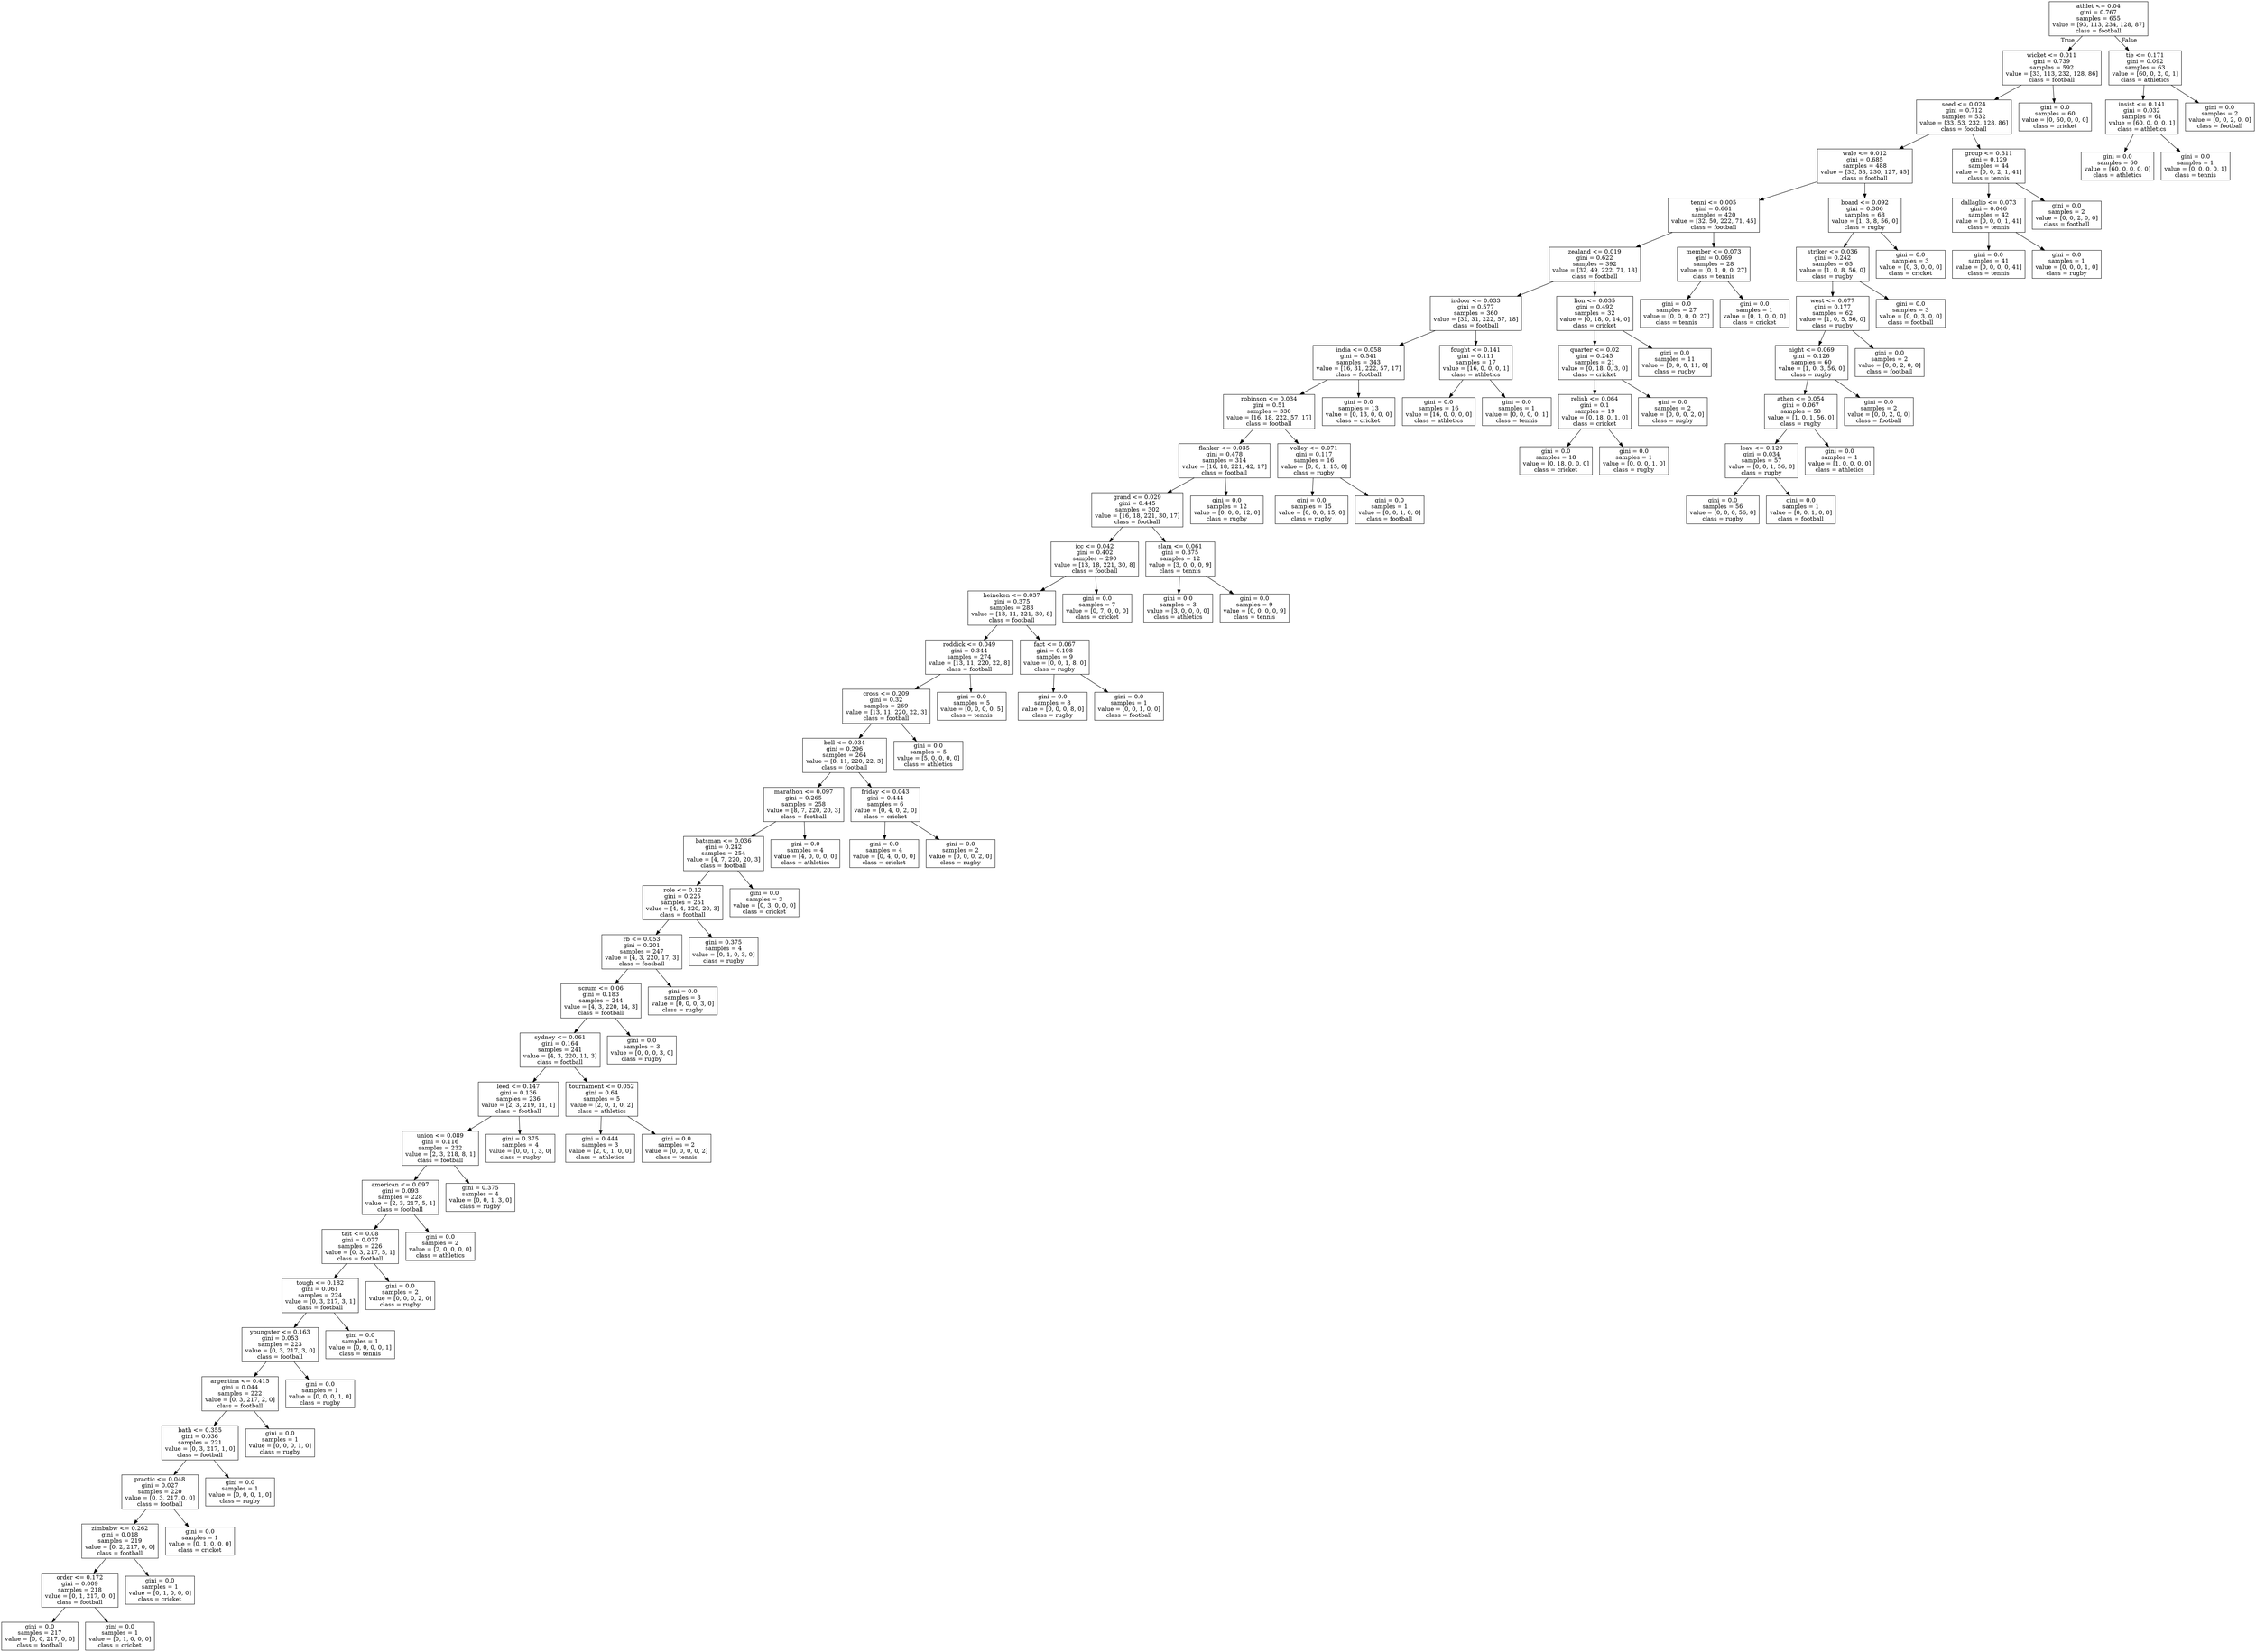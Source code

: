 digraph Tree {
node [shape=box] ;
0 [label="athlet <= 0.04\ngini = 0.767\nsamples = 655\nvalue = [93, 113, 234, 128, 87]\nclass = football"] ;
1 [label="wicket <= 0.011\ngini = 0.739\nsamples = 592\nvalue = [33, 113, 232, 128, 86]\nclass = football"] ;
0 -> 1 [labeldistance=2.5, labelangle=45, headlabel="True"] ;
2 [label="seed <= 0.024\ngini = 0.712\nsamples = 532\nvalue = [33, 53, 232, 128, 86]\nclass = football"] ;
1 -> 2 ;
3 [label="wale <= 0.012\ngini = 0.685\nsamples = 488\nvalue = [33, 53, 230, 127, 45]\nclass = football"] ;
2 -> 3 ;
4 [label="tenni <= 0.005\ngini = 0.661\nsamples = 420\nvalue = [32, 50, 222, 71, 45]\nclass = football"] ;
3 -> 4 ;
5 [label="zealand <= 0.019\ngini = 0.622\nsamples = 392\nvalue = [32, 49, 222, 71, 18]\nclass = football"] ;
4 -> 5 ;
6 [label="indoor <= 0.033\ngini = 0.577\nsamples = 360\nvalue = [32, 31, 222, 57, 18]\nclass = football"] ;
5 -> 6 ;
7 [label="india <= 0.058\ngini = 0.541\nsamples = 343\nvalue = [16, 31, 222, 57, 17]\nclass = football"] ;
6 -> 7 ;
8 [label="robinson <= 0.034\ngini = 0.51\nsamples = 330\nvalue = [16, 18, 222, 57, 17]\nclass = football"] ;
7 -> 8 ;
9 [label="flanker <= 0.035\ngini = 0.478\nsamples = 314\nvalue = [16, 18, 221, 42, 17]\nclass = football"] ;
8 -> 9 ;
10 [label="grand <= 0.029\ngini = 0.445\nsamples = 302\nvalue = [16, 18, 221, 30, 17]\nclass = football"] ;
9 -> 10 ;
11 [label="icc <= 0.042\ngini = 0.402\nsamples = 290\nvalue = [13, 18, 221, 30, 8]\nclass = football"] ;
10 -> 11 ;
12 [label="heineken <= 0.037\ngini = 0.375\nsamples = 283\nvalue = [13, 11, 221, 30, 8]\nclass = football"] ;
11 -> 12 ;
13 [label="roddick <= 0.049\ngini = 0.344\nsamples = 274\nvalue = [13, 11, 220, 22, 8]\nclass = football"] ;
12 -> 13 ;
14 [label="cross <= 0.209\ngini = 0.32\nsamples = 269\nvalue = [13, 11, 220, 22, 3]\nclass = football"] ;
13 -> 14 ;
15 [label="bell <= 0.034\ngini = 0.296\nsamples = 264\nvalue = [8, 11, 220, 22, 3]\nclass = football"] ;
14 -> 15 ;
16 [label="marathon <= 0.097\ngini = 0.265\nsamples = 258\nvalue = [8, 7, 220, 20, 3]\nclass = football"] ;
15 -> 16 ;
17 [label="batsman <= 0.036\ngini = 0.242\nsamples = 254\nvalue = [4, 7, 220, 20, 3]\nclass = football"] ;
16 -> 17 ;
18 [label="role <= 0.12\ngini = 0.225\nsamples = 251\nvalue = [4, 4, 220, 20, 3]\nclass = football"] ;
17 -> 18 ;
19 [label="rb <= 0.053\ngini = 0.201\nsamples = 247\nvalue = [4, 3, 220, 17, 3]\nclass = football"] ;
18 -> 19 ;
20 [label="scrum <= 0.06\ngini = 0.183\nsamples = 244\nvalue = [4, 3, 220, 14, 3]\nclass = football"] ;
19 -> 20 ;
21 [label="sydney <= 0.061\ngini = 0.164\nsamples = 241\nvalue = [4, 3, 220, 11, 3]\nclass = football"] ;
20 -> 21 ;
22 [label="leed <= 0.147\ngini = 0.136\nsamples = 236\nvalue = [2, 3, 219, 11, 1]\nclass = football"] ;
21 -> 22 ;
23 [label="union <= 0.089\ngini = 0.116\nsamples = 232\nvalue = [2, 3, 218, 8, 1]\nclass = football"] ;
22 -> 23 ;
24 [label="american <= 0.097\ngini = 0.093\nsamples = 228\nvalue = [2, 3, 217, 5, 1]\nclass = football"] ;
23 -> 24 ;
25 [label="tait <= 0.08\ngini = 0.077\nsamples = 226\nvalue = [0, 3, 217, 5, 1]\nclass = football"] ;
24 -> 25 ;
26 [label="tough <= 0.182\ngini = 0.061\nsamples = 224\nvalue = [0, 3, 217, 3, 1]\nclass = football"] ;
25 -> 26 ;
27 [label="youngster <= 0.163\ngini = 0.053\nsamples = 223\nvalue = [0, 3, 217, 3, 0]\nclass = football"] ;
26 -> 27 ;
28 [label="argentina <= 0.415\ngini = 0.044\nsamples = 222\nvalue = [0, 3, 217, 2, 0]\nclass = football"] ;
27 -> 28 ;
29 [label="bath <= 0.355\ngini = 0.036\nsamples = 221\nvalue = [0, 3, 217, 1, 0]\nclass = football"] ;
28 -> 29 ;
30 [label="practic <= 0.048\ngini = 0.027\nsamples = 220\nvalue = [0, 3, 217, 0, 0]\nclass = football"] ;
29 -> 30 ;
31 [label="zimbabw <= 0.262\ngini = 0.018\nsamples = 219\nvalue = [0, 2, 217, 0, 0]\nclass = football"] ;
30 -> 31 ;
32 [label="order <= 0.172\ngini = 0.009\nsamples = 218\nvalue = [0, 1, 217, 0, 0]\nclass = football"] ;
31 -> 32 ;
33 [label="gini = 0.0\nsamples = 217\nvalue = [0, 0, 217, 0, 0]\nclass = football"] ;
32 -> 33 ;
34 [label="gini = 0.0\nsamples = 1\nvalue = [0, 1, 0, 0, 0]\nclass = cricket"] ;
32 -> 34 ;
35 [label="gini = 0.0\nsamples = 1\nvalue = [0, 1, 0, 0, 0]\nclass = cricket"] ;
31 -> 35 ;
36 [label="gini = 0.0\nsamples = 1\nvalue = [0, 1, 0, 0, 0]\nclass = cricket"] ;
30 -> 36 ;
37 [label="gini = 0.0\nsamples = 1\nvalue = [0, 0, 0, 1, 0]\nclass = rugby"] ;
29 -> 37 ;
38 [label="gini = 0.0\nsamples = 1\nvalue = [0, 0, 0, 1, 0]\nclass = rugby"] ;
28 -> 38 ;
39 [label="gini = 0.0\nsamples = 1\nvalue = [0, 0, 0, 1, 0]\nclass = rugby"] ;
27 -> 39 ;
40 [label="gini = 0.0\nsamples = 1\nvalue = [0, 0, 0, 0, 1]\nclass = tennis"] ;
26 -> 40 ;
41 [label="gini = 0.0\nsamples = 2\nvalue = [0, 0, 0, 2, 0]\nclass = rugby"] ;
25 -> 41 ;
42 [label="gini = 0.0\nsamples = 2\nvalue = [2, 0, 0, 0, 0]\nclass = athletics"] ;
24 -> 42 ;
43 [label="gini = 0.375\nsamples = 4\nvalue = [0, 0, 1, 3, 0]\nclass = rugby"] ;
23 -> 43 ;
44 [label="gini = 0.375\nsamples = 4\nvalue = [0, 0, 1, 3, 0]\nclass = rugby"] ;
22 -> 44 ;
45 [label="tournament <= 0.052\ngini = 0.64\nsamples = 5\nvalue = [2, 0, 1, 0, 2]\nclass = athletics"] ;
21 -> 45 ;
46 [label="gini = 0.444\nsamples = 3\nvalue = [2, 0, 1, 0, 0]\nclass = athletics"] ;
45 -> 46 ;
47 [label="gini = 0.0\nsamples = 2\nvalue = [0, 0, 0, 0, 2]\nclass = tennis"] ;
45 -> 47 ;
48 [label="gini = 0.0\nsamples = 3\nvalue = [0, 0, 0, 3, 0]\nclass = rugby"] ;
20 -> 48 ;
49 [label="gini = 0.0\nsamples = 3\nvalue = [0, 0, 0, 3, 0]\nclass = rugby"] ;
19 -> 49 ;
50 [label="gini = 0.375\nsamples = 4\nvalue = [0, 1, 0, 3, 0]\nclass = rugby"] ;
18 -> 50 ;
51 [label="gini = 0.0\nsamples = 3\nvalue = [0, 3, 0, 0, 0]\nclass = cricket"] ;
17 -> 51 ;
52 [label="gini = 0.0\nsamples = 4\nvalue = [4, 0, 0, 0, 0]\nclass = athletics"] ;
16 -> 52 ;
53 [label="friday <= 0.043\ngini = 0.444\nsamples = 6\nvalue = [0, 4, 0, 2, 0]\nclass = cricket"] ;
15 -> 53 ;
54 [label="gini = 0.0\nsamples = 4\nvalue = [0, 4, 0, 0, 0]\nclass = cricket"] ;
53 -> 54 ;
55 [label="gini = 0.0\nsamples = 2\nvalue = [0, 0, 0, 2, 0]\nclass = rugby"] ;
53 -> 55 ;
56 [label="gini = 0.0\nsamples = 5\nvalue = [5, 0, 0, 0, 0]\nclass = athletics"] ;
14 -> 56 ;
57 [label="gini = 0.0\nsamples = 5\nvalue = [0, 0, 0, 0, 5]\nclass = tennis"] ;
13 -> 57 ;
58 [label="fact <= 0.067\ngini = 0.198\nsamples = 9\nvalue = [0, 0, 1, 8, 0]\nclass = rugby"] ;
12 -> 58 ;
59 [label="gini = 0.0\nsamples = 8\nvalue = [0, 0, 0, 8, 0]\nclass = rugby"] ;
58 -> 59 ;
60 [label="gini = 0.0\nsamples = 1\nvalue = [0, 0, 1, 0, 0]\nclass = football"] ;
58 -> 60 ;
61 [label="gini = 0.0\nsamples = 7\nvalue = [0, 7, 0, 0, 0]\nclass = cricket"] ;
11 -> 61 ;
62 [label="slam <= 0.061\ngini = 0.375\nsamples = 12\nvalue = [3, 0, 0, 0, 9]\nclass = tennis"] ;
10 -> 62 ;
63 [label="gini = 0.0\nsamples = 3\nvalue = [3, 0, 0, 0, 0]\nclass = athletics"] ;
62 -> 63 ;
64 [label="gini = 0.0\nsamples = 9\nvalue = [0, 0, 0, 0, 9]\nclass = tennis"] ;
62 -> 64 ;
65 [label="gini = 0.0\nsamples = 12\nvalue = [0, 0, 0, 12, 0]\nclass = rugby"] ;
9 -> 65 ;
66 [label="volley <= 0.071\ngini = 0.117\nsamples = 16\nvalue = [0, 0, 1, 15, 0]\nclass = rugby"] ;
8 -> 66 ;
67 [label="gini = 0.0\nsamples = 15\nvalue = [0, 0, 0, 15, 0]\nclass = rugby"] ;
66 -> 67 ;
68 [label="gini = 0.0\nsamples = 1\nvalue = [0, 0, 1, 0, 0]\nclass = football"] ;
66 -> 68 ;
69 [label="gini = 0.0\nsamples = 13\nvalue = [0, 13, 0, 0, 0]\nclass = cricket"] ;
7 -> 69 ;
70 [label="fought <= 0.141\ngini = 0.111\nsamples = 17\nvalue = [16, 0, 0, 0, 1]\nclass = athletics"] ;
6 -> 70 ;
71 [label="gini = 0.0\nsamples = 16\nvalue = [16, 0, 0, 0, 0]\nclass = athletics"] ;
70 -> 71 ;
72 [label="gini = 0.0\nsamples = 1\nvalue = [0, 0, 0, 0, 1]\nclass = tennis"] ;
70 -> 72 ;
73 [label="lion <= 0.035\ngini = 0.492\nsamples = 32\nvalue = [0, 18, 0, 14, 0]\nclass = cricket"] ;
5 -> 73 ;
74 [label="quarter <= 0.02\ngini = 0.245\nsamples = 21\nvalue = [0, 18, 0, 3, 0]\nclass = cricket"] ;
73 -> 74 ;
75 [label="relish <= 0.064\ngini = 0.1\nsamples = 19\nvalue = [0, 18, 0, 1, 0]\nclass = cricket"] ;
74 -> 75 ;
76 [label="gini = 0.0\nsamples = 18\nvalue = [0, 18, 0, 0, 0]\nclass = cricket"] ;
75 -> 76 ;
77 [label="gini = 0.0\nsamples = 1\nvalue = [0, 0, 0, 1, 0]\nclass = rugby"] ;
75 -> 77 ;
78 [label="gini = 0.0\nsamples = 2\nvalue = [0, 0, 0, 2, 0]\nclass = rugby"] ;
74 -> 78 ;
79 [label="gini = 0.0\nsamples = 11\nvalue = [0, 0, 0, 11, 0]\nclass = rugby"] ;
73 -> 79 ;
80 [label="member <= 0.073\ngini = 0.069\nsamples = 28\nvalue = [0, 1, 0, 0, 27]\nclass = tennis"] ;
4 -> 80 ;
81 [label="gini = 0.0\nsamples = 27\nvalue = [0, 0, 0, 0, 27]\nclass = tennis"] ;
80 -> 81 ;
82 [label="gini = 0.0\nsamples = 1\nvalue = [0, 1, 0, 0, 0]\nclass = cricket"] ;
80 -> 82 ;
83 [label="board <= 0.092\ngini = 0.306\nsamples = 68\nvalue = [1, 3, 8, 56, 0]\nclass = rugby"] ;
3 -> 83 ;
84 [label="striker <= 0.036\ngini = 0.242\nsamples = 65\nvalue = [1, 0, 8, 56, 0]\nclass = rugby"] ;
83 -> 84 ;
85 [label="west <= 0.077\ngini = 0.177\nsamples = 62\nvalue = [1, 0, 5, 56, 0]\nclass = rugby"] ;
84 -> 85 ;
86 [label="night <= 0.069\ngini = 0.126\nsamples = 60\nvalue = [1, 0, 3, 56, 0]\nclass = rugby"] ;
85 -> 86 ;
87 [label="athen <= 0.054\ngini = 0.067\nsamples = 58\nvalue = [1, 0, 1, 56, 0]\nclass = rugby"] ;
86 -> 87 ;
88 [label="leav <= 0.129\ngini = 0.034\nsamples = 57\nvalue = [0, 0, 1, 56, 0]\nclass = rugby"] ;
87 -> 88 ;
89 [label="gini = 0.0\nsamples = 56\nvalue = [0, 0, 0, 56, 0]\nclass = rugby"] ;
88 -> 89 ;
90 [label="gini = 0.0\nsamples = 1\nvalue = [0, 0, 1, 0, 0]\nclass = football"] ;
88 -> 90 ;
91 [label="gini = 0.0\nsamples = 1\nvalue = [1, 0, 0, 0, 0]\nclass = athletics"] ;
87 -> 91 ;
92 [label="gini = 0.0\nsamples = 2\nvalue = [0, 0, 2, 0, 0]\nclass = football"] ;
86 -> 92 ;
93 [label="gini = 0.0\nsamples = 2\nvalue = [0, 0, 2, 0, 0]\nclass = football"] ;
85 -> 93 ;
94 [label="gini = 0.0\nsamples = 3\nvalue = [0, 0, 3, 0, 0]\nclass = football"] ;
84 -> 94 ;
95 [label="gini = 0.0\nsamples = 3\nvalue = [0, 3, 0, 0, 0]\nclass = cricket"] ;
83 -> 95 ;
96 [label="group <= 0.311\ngini = 0.129\nsamples = 44\nvalue = [0, 0, 2, 1, 41]\nclass = tennis"] ;
2 -> 96 ;
97 [label="dallaglio <= 0.073\ngini = 0.046\nsamples = 42\nvalue = [0, 0, 0, 1, 41]\nclass = tennis"] ;
96 -> 97 ;
98 [label="gini = 0.0\nsamples = 41\nvalue = [0, 0, 0, 0, 41]\nclass = tennis"] ;
97 -> 98 ;
99 [label="gini = 0.0\nsamples = 1\nvalue = [0, 0, 0, 1, 0]\nclass = rugby"] ;
97 -> 99 ;
100 [label="gini = 0.0\nsamples = 2\nvalue = [0, 0, 2, 0, 0]\nclass = football"] ;
96 -> 100 ;
101 [label="gini = 0.0\nsamples = 60\nvalue = [0, 60, 0, 0, 0]\nclass = cricket"] ;
1 -> 101 ;
102 [label="tie <= 0.171\ngini = 0.092\nsamples = 63\nvalue = [60, 0, 2, 0, 1]\nclass = athletics"] ;
0 -> 102 [labeldistance=2.5, labelangle=-45, headlabel="False"] ;
103 [label="insist <= 0.141\ngini = 0.032\nsamples = 61\nvalue = [60, 0, 0, 0, 1]\nclass = athletics"] ;
102 -> 103 ;
104 [label="gini = 0.0\nsamples = 60\nvalue = [60, 0, 0, 0, 0]\nclass = athletics"] ;
103 -> 104 ;
105 [label="gini = 0.0\nsamples = 1\nvalue = [0, 0, 0, 0, 1]\nclass = tennis"] ;
103 -> 105 ;
106 [label="gini = 0.0\nsamples = 2\nvalue = [0, 0, 2, 0, 0]\nclass = football"] ;
102 -> 106 ;
}